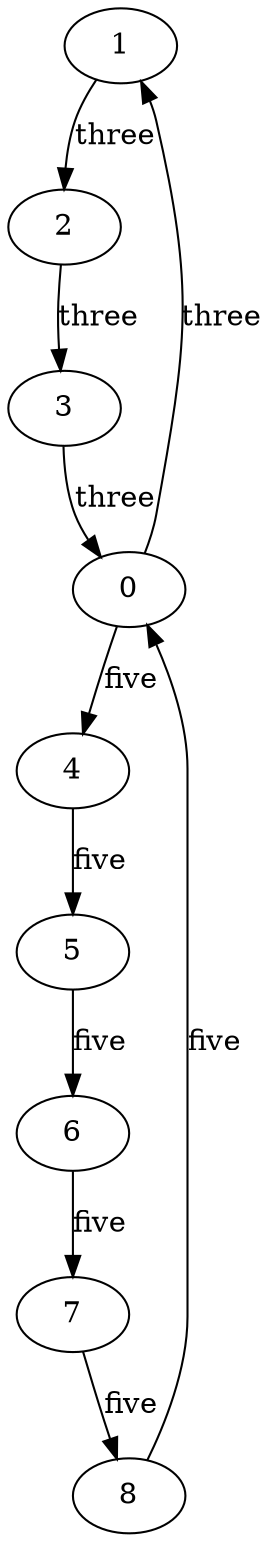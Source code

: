 digraph {
1;
2;
3;
0;
4;
5;
6;
7;
8;
1 -> 2 [key=0, label=three];
2 -> 3 [key=0, label=three];
3 -> 0 [key=0, label=three];
0 -> 1 [key=0, label=three];
0 -> 4 [key=0, label=five];
4 -> 5 [key=0, label=five];
5 -> 6 [key=0, label=five];
6 -> 7 [key=0, label=five];
7 -> 8 [key=0, label=five];
8 -> 0 [key=0, label=five];
}
